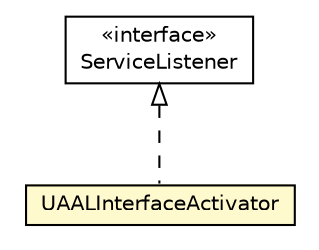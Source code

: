 #!/usr/local/bin/dot
#
# Class diagram 
# Generated by UMLGraph version R5_6-24-gf6e263 (http://www.umlgraph.org/)
#

digraph G {
	edge [fontname="Helvetica",fontsize=10,labelfontname="Helvetica",labelfontsize=10];
	node [fontname="Helvetica",fontsize=10,shape=plaintext];
	nodesep=0.25;
	ranksep=0.5;
	// org.universAAL.samples.context.reasoner.client.osgi.UAALInterfaceActivator
	c20777 [label=<<table title="org.universAAL.samples.context.reasoner.client.osgi.UAALInterfaceActivator" border="0" cellborder="1" cellspacing="0" cellpadding="2" port="p" bgcolor="lemonChiffon" href="./UAALInterfaceActivator.html">
		<tr><td><table border="0" cellspacing="0" cellpadding="1">
<tr><td align="center" balign="center"> UAALInterfaceActivator </td></tr>
		</table></td></tr>
		</table>>, URL="./UAALInterfaceActivator.html", fontname="Helvetica", fontcolor="black", fontsize=10.0];
	//org.universAAL.samples.context.reasoner.client.osgi.UAALInterfaceActivator implements org.osgi.framework.ServiceListener
	c20807:p -> c20777:p [dir=back,arrowtail=empty,style=dashed];
	// org.osgi.framework.ServiceListener
	c20807 [label=<<table title="org.osgi.framework.ServiceListener" border="0" cellborder="1" cellspacing="0" cellpadding="2" port="p" href="http://java.sun.com/j2se/1.4.2/docs/api/org/osgi/framework/ServiceListener.html">
		<tr><td><table border="0" cellspacing="0" cellpadding="1">
<tr><td align="center" balign="center"> &#171;interface&#187; </td></tr>
<tr><td align="center" balign="center"> ServiceListener </td></tr>
		</table></td></tr>
		</table>>, URL="http://java.sun.com/j2se/1.4.2/docs/api/org/osgi/framework/ServiceListener.html", fontname="Helvetica", fontcolor="black", fontsize=10.0];
}

